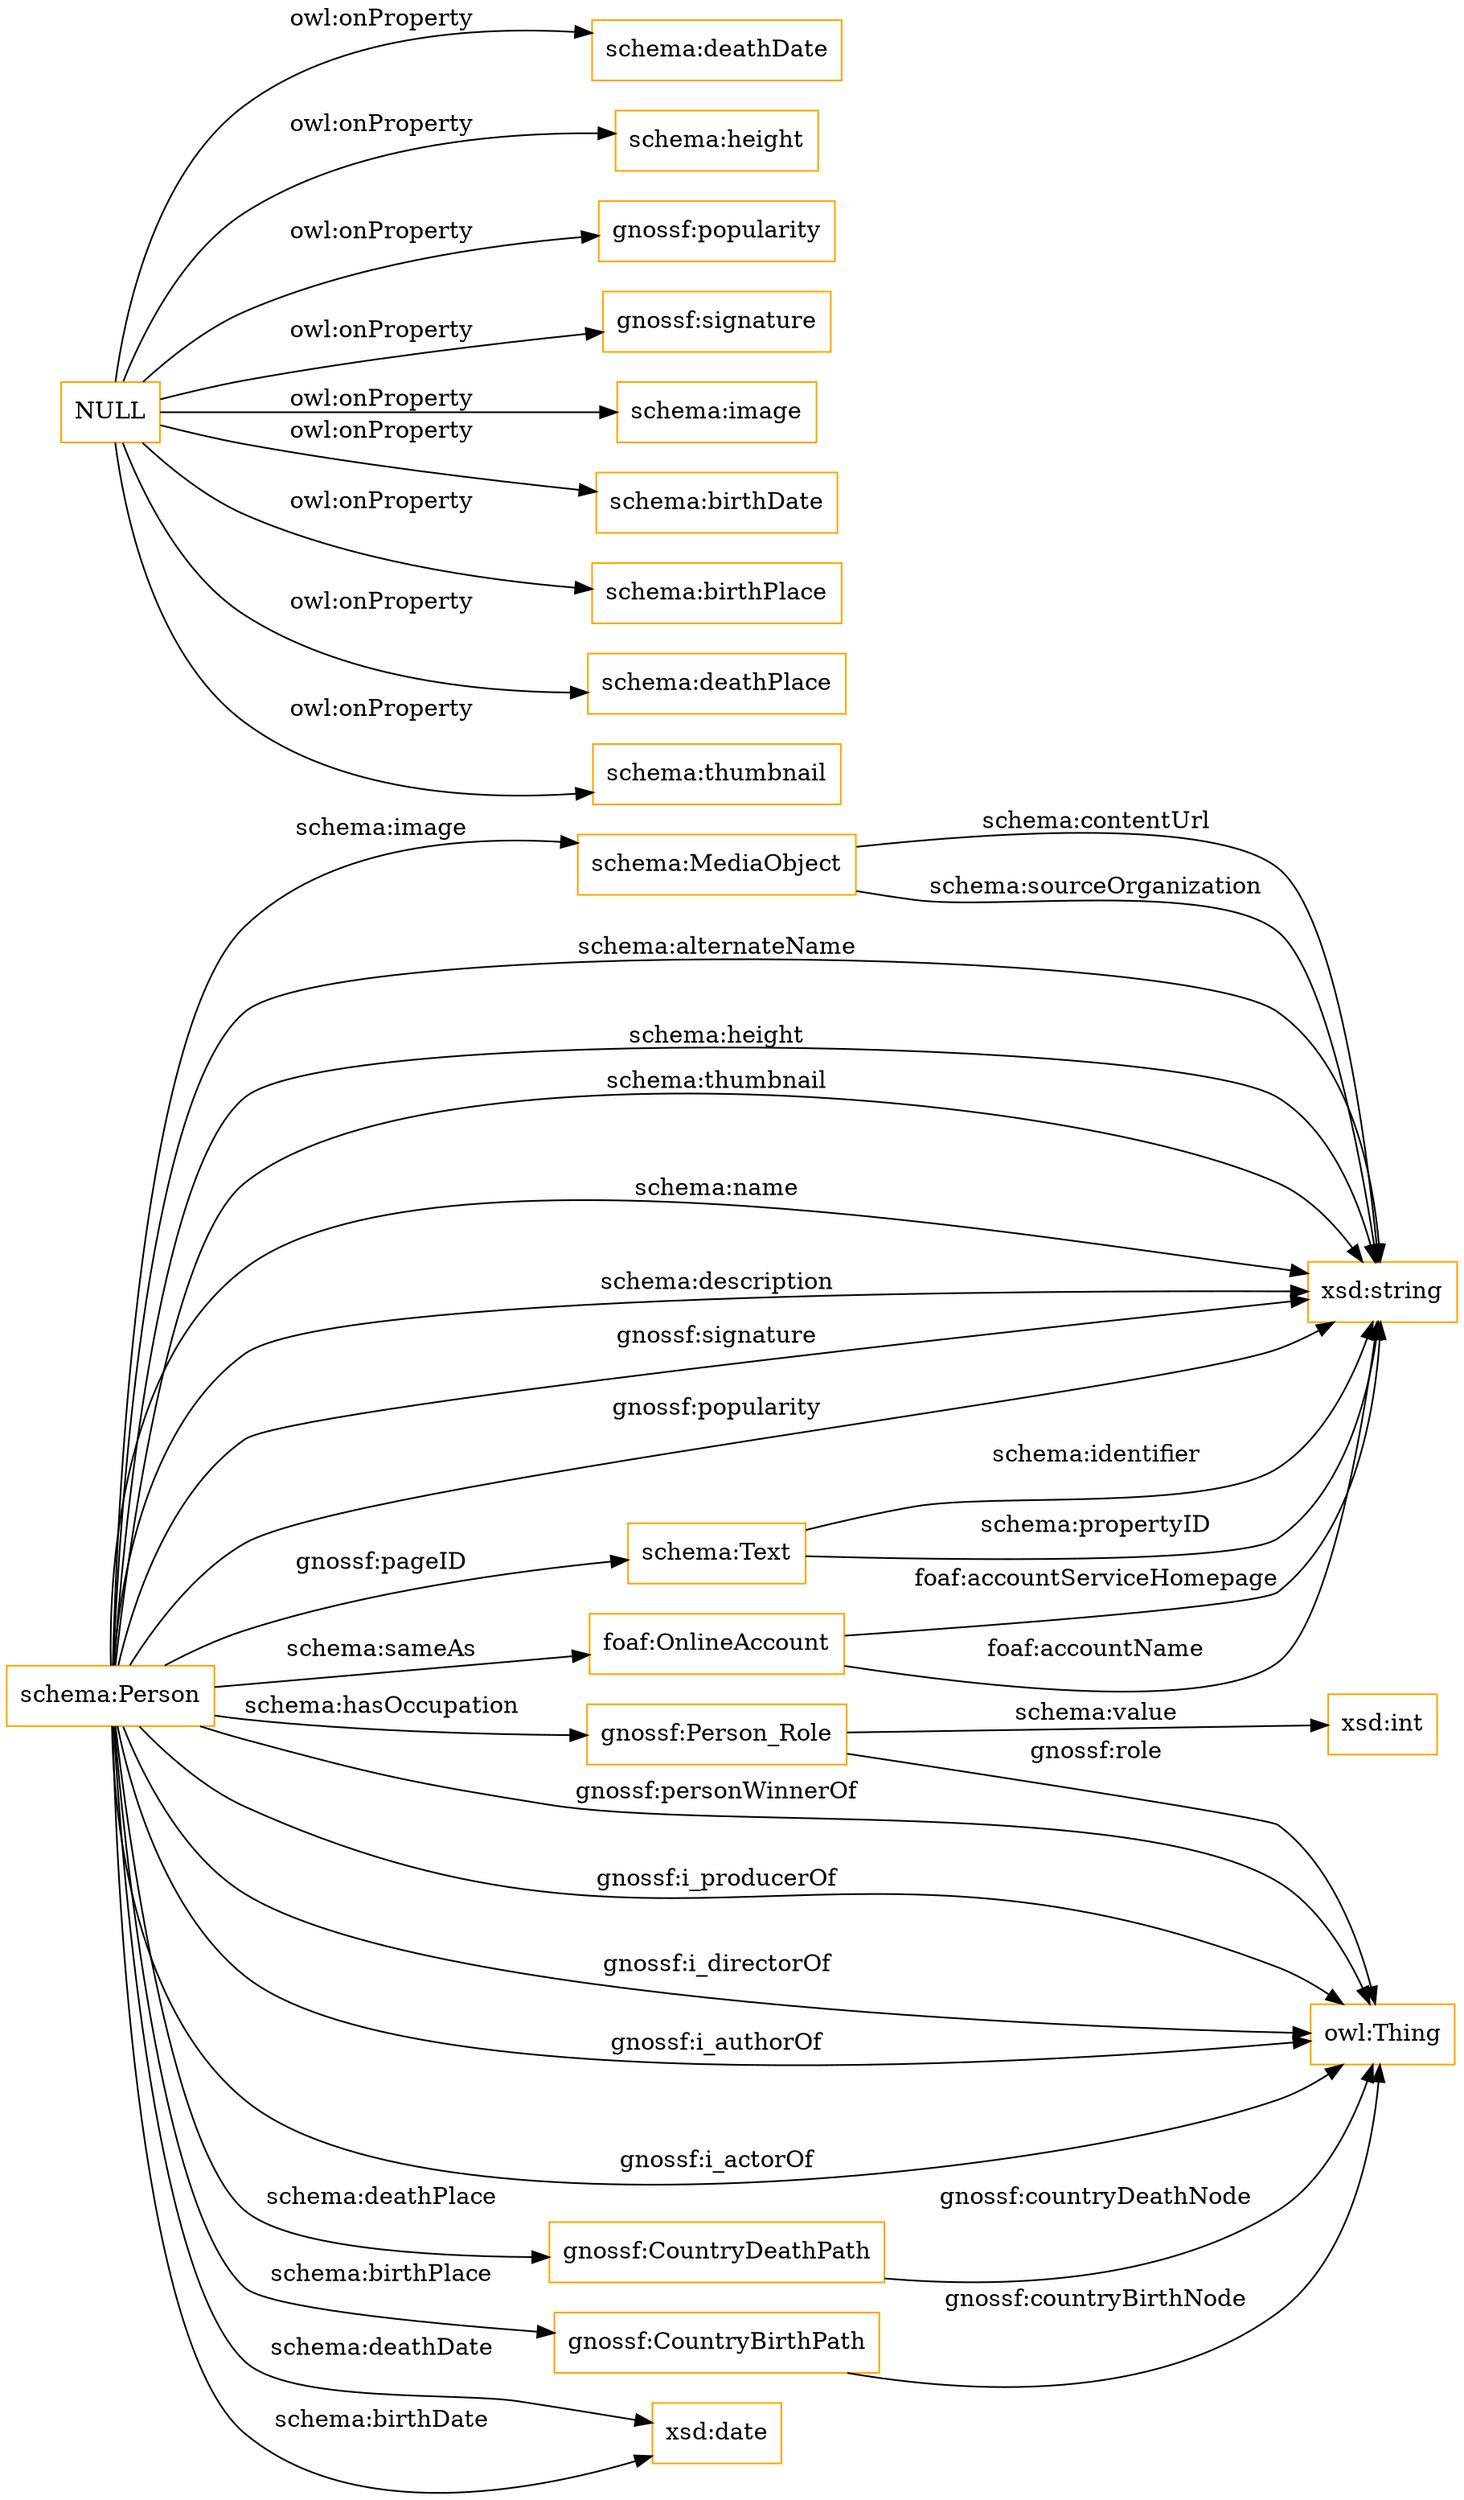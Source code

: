 digraph ar2dtool_diagram { 
rankdir=LR;
size="1501"
node [shape = rectangle, color="orange"]; "gnossf:Person_Role" "schema:Person" "schema:Text" "foaf:OnlineAccount" "gnossf:CountryDeathPath" "gnossf:CountryBirthPath" "schema:MediaObject" ; /*classes style*/
	"NULL" -> "schema:deathDate" [ label = "owl:onProperty" ];
	"NULL" -> "schema:height" [ label = "owl:onProperty" ];
	"NULL" -> "gnossf:popularity" [ label = "owl:onProperty" ];
	"NULL" -> "gnossf:signature" [ label = "owl:onProperty" ];
	"NULL" -> "schema:image" [ label = "owl:onProperty" ];
	"NULL" -> "schema:birthDate" [ label = "owl:onProperty" ];
	"NULL" -> "schema:birthPlace" [ label = "owl:onProperty" ];
	"NULL" -> "schema:deathPlace" [ label = "owl:onProperty" ];
	"NULL" -> "schema:thumbnail" [ label = "owl:onProperty" ];
	"schema:Person" -> "xsd:string" [ label = "schema:alternateName" ];
	"schema:Person" -> "owl:Thing" [ label = "gnossf:i_actorOf" ];
	"schema:Person" -> "gnossf:CountryBirthPath" [ label = "schema:birthPlace" ];
	"schema:Person" -> "xsd:string" [ label = "schema:height" ];
	"schema:Person" -> "foaf:OnlineAccount" [ label = "schema:sameAs" ];
	"schema:MediaObject" -> "xsd:string" [ label = "schema:contentUrl" ];
	"gnossf:Person_Role" -> "xsd:int" [ label = "schema:value" ];
	"schema:Person" -> "xsd:date" [ label = "schema:deathDate" ];
	"schema:Person" -> "xsd:string" [ label = "schema:thumbnail" ];
	"gnossf:CountryBirthPath" -> "owl:Thing" [ label = "gnossf:countryBirthNode" ];
	"schema:MediaObject" -> "xsd:string" [ label = "schema:sourceOrganization" ];
	"foaf:OnlineAccount" -> "xsd:string" [ label = "foaf:accountServiceHomepage" ];
	"schema:Person" -> "owl:Thing" [ label = "gnossf:personWinnerOf" ];
	"schema:Person" -> "gnossf:Person_Role" [ label = "schema:hasOccupation" ];
	"schema:Text" -> "xsd:string" [ label = "schema:identifier" ];
	"schema:Person" -> "xsd:string" [ label = "schema:name" ];
	"schema:Person" -> "owl:Thing" [ label = "gnossf:i_producerOf" ];
	"schema:Person" -> "schema:Text" [ label = "gnossf:pageID" ];
	"schema:Person" -> "owl:Thing" [ label = "gnossf:i_directorOf" ];
	"gnossf:Person_Role" -> "owl:Thing" [ label = "gnossf:role" ];
	"schema:Person" -> "gnossf:CountryDeathPath" [ label = "schema:deathPlace" ];
	"schema:Person" -> "owl:Thing" [ label = "gnossf:i_authorOf" ];
	"schema:Person" -> "schema:MediaObject" [ label = "schema:image" ];
	"schema:Person" -> "xsd:string" [ label = "schema:description" ];
	"gnossf:CountryDeathPath" -> "owl:Thing" [ label = "gnossf:countryDeathNode" ];
	"schema:Text" -> "xsd:string" [ label = "schema:propertyID" ];
	"schema:Person" -> "xsd:string" [ label = "gnossf:signature" ];
	"foaf:OnlineAccount" -> "xsd:string" [ label = "foaf:accountName" ];
	"schema:Person" -> "xsd:date" [ label = "schema:birthDate" ];
	"schema:Person" -> "xsd:string" [ label = "gnossf:popularity" ];

}
